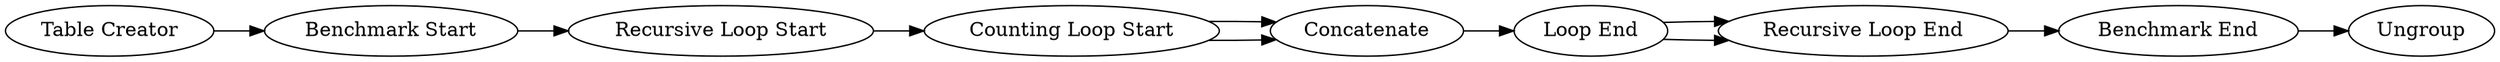 digraph {
	2 [label="Table Creator"]
	3 [label="Recursive Loop Start"]
	4 [label="Recursive Loop End"]
	5 [label="Counting Loop Start"]
	6 [label="Loop End"]
	7 [label=Concatenate]
	8 [label="Benchmark Start"]
	9 [label="Benchmark End"]
	10 [label=Ungroup]
	2 -> 8
	3 -> 5
	4 -> 9
	5 -> 7
	5 -> 7
	6 -> 4
	6 -> 4
	7 -> 6
	8 -> 3
	9 -> 10
	rankdir=LR
}

